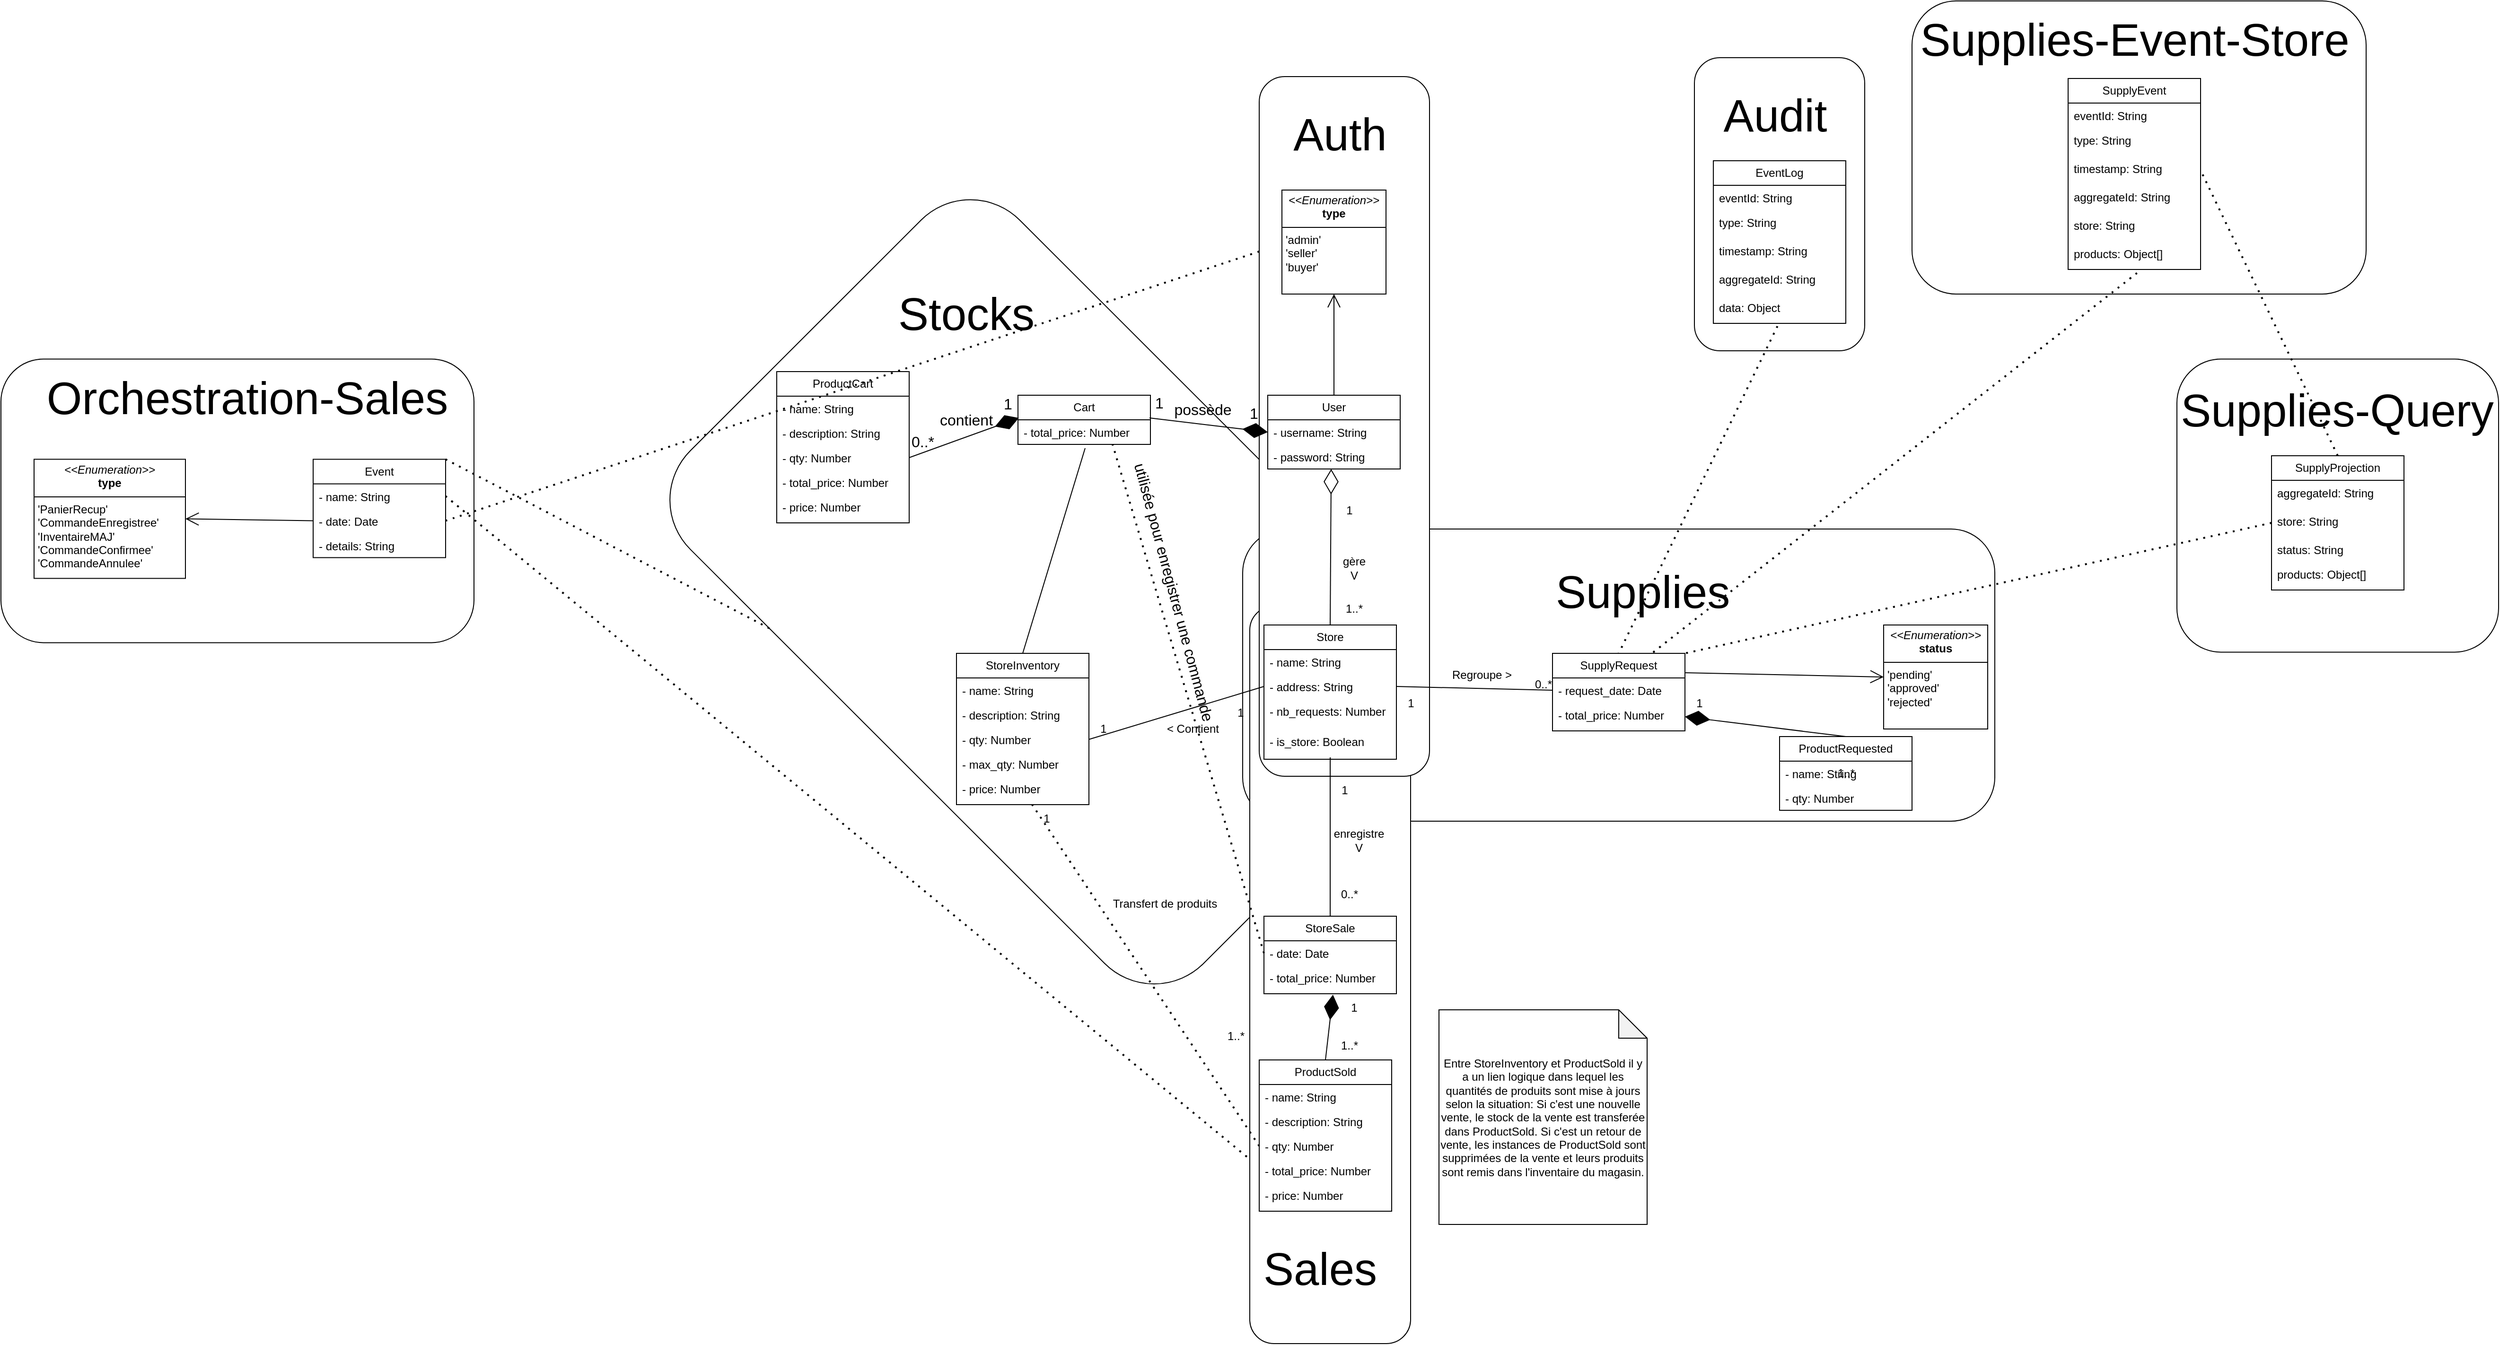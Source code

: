<mxfile version="28.0.6">
  <diagram name="Page-1" id="k3tzlB8XghA4WyJ-DVOV">
    <mxGraphModel dx="3781" dy="2046" grid="1" gridSize="10" guides="1" tooltips="1" connect="1" arrows="1" fold="1" page="1" pageScale="1" pageWidth="850" pageHeight="1100" math="0" shadow="0">
      <root>
        <mxCell id="0" />
        <mxCell id="1" parent="0" />
        <mxCell id="D5ZYjX_9P_y3UZM8KzxZ-27" value="" style="rounded=1;whiteSpace=wrap;html=1;strokeColor=light-dark(#000000,#3415FF);" vertex="1" parent="1">
          <mxGeometry x="810" y="-570" width="180" height="310" as="geometry" />
        </mxCell>
        <mxCell id="D5ZYjX_9P_y3UZM8KzxZ-28" value="" style="rounded=1;whiteSpace=wrap;html=1;strokeColor=light-dark(#000000,#3415FF);" vertex="1" parent="1">
          <mxGeometry x="1320" y="-251.27" width="340" height="310" as="geometry" />
        </mxCell>
        <mxCell id="D5ZYjX_9P_y3UZM8KzxZ-29" value="" style="rounded=1;whiteSpace=wrap;html=1;strokeColor=light-dark(#000000,#3415FF);" vertex="1" parent="1">
          <mxGeometry x="1040" y="-630" width="480" height="310" as="geometry" />
        </mxCell>
        <mxCell id="zr7w39bFrzsVomgF9hFP-11" value="" style="rounded=1;whiteSpace=wrap;html=1;strokeColor=light-dark(#000000,#7F00FF);" parent="1" vertex="1">
          <mxGeometry x="-980" y="-251.27" width="500" height="300" as="geometry" />
        </mxCell>
        <mxCell id="dIE_9AlhpWobjz6JdOX3-5" value="" style="rounded=1;whiteSpace=wrap;html=1;rotation=45;strokeColor=light-dark(#000000,#FF0000);" parent="1" vertex="1">
          <mxGeometry x="-241.72" y="-251.27" width="767.05" height="492.43" as="geometry" />
        </mxCell>
        <mxCell id="dIE_9AlhpWobjz6JdOX3-2" value="" style="rounded=1;whiteSpace=wrap;html=1;strokeColor=light-dark(#000000,#3333FF);" parent="1" vertex="1">
          <mxGeometry x="332.5" y="-71.5" width="795" height="309" as="geometry" />
        </mxCell>
        <mxCell id="dIE_9AlhpWobjz6JdOX3-4" value="" style="rounded=1;whiteSpace=wrap;html=1;strokeColor=light-dark(#000000,#CCCC00);" parent="1" vertex="1">
          <mxGeometry x="340" y="10" width="170" height="780" as="geometry" />
        </mxCell>
        <mxCell id="dIE_9AlhpWobjz6JdOX3-3" value="" style="rounded=1;whiteSpace=wrap;html=1;strokeColor=light-dark(#000000,#00FF00);" parent="1" vertex="1">
          <mxGeometry x="350" y="-550" width="180" height="740" as="geometry" />
        </mxCell>
        <mxCell id="zQhMr7AfknGwRGQQnedS-1" value="Store" style="swimlane;fontStyle=0;childLayout=stackLayout;horizontal=1;startSize=26;fillColor=none;horizontalStack=0;resizeParent=1;resizeParentMax=0;resizeLast=0;collapsible=1;marginBottom=0;whiteSpace=wrap;html=1;" parent="1" vertex="1">
          <mxGeometry x="355" y="30" width="140" height="142" as="geometry" />
        </mxCell>
        <mxCell id="zQhMr7AfknGwRGQQnedS-2" value="- name: String" style="text;strokeColor=none;fillColor=none;align=left;verticalAlign=top;spacingLeft=4;spacingRight=4;overflow=hidden;rotatable=0;points=[[0,0.5],[1,0.5]];portConstraint=eastwest;whiteSpace=wrap;html=1;" parent="zQhMr7AfknGwRGQQnedS-1" vertex="1">
          <mxGeometry y="26" width="140" height="26" as="geometry" />
        </mxCell>
        <mxCell id="zQhMr7AfknGwRGQQnedS-3" value="- address: String" style="text;strokeColor=none;fillColor=none;align=left;verticalAlign=top;spacingLeft=4;spacingRight=4;overflow=hidden;rotatable=0;points=[[0,0.5],[1,0.5]];portConstraint=eastwest;whiteSpace=wrap;html=1;" parent="zQhMr7AfknGwRGQQnedS-1" vertex="1">
          <mxGeometry y="52" width="140" height="26" as="geometry" />
        </mxCell>
        <mxCell id="zQhMr7AfknGwRGQQnedS-4" value="- nb_requests: Number" style="text;strokeColor=none;fillColor=none;align=left;verticalAlign=top;spacingLeft=4;spacingRight=4;overflow=hidden;rotatable=0;points=[[0,0.5],[1,0.5]];portConstraint=eastwest;whiteSpace=wrap;html=1;" parent="zQhMr7AfknGwRGQQnedS-1" vertex="1">
          <mxGeometry y="78" width="140" height="32" as="geometry" />
        </mxCell>
        <mxCell id="6a12NX3yjwQNqYNZVY4e-1" value="- is_store: Boolean" style="text;strokeColor=none;fillColor=none;align=left;verticalAlign=top;spacingLeft=4;spacingRight=4;overflow=hidden;rotatable=0;points=[[0,0.5],[1,0.5]];portConstraint=eastwest;whiteSpace=wrap;html=1;" parent="zQhMr7AfknGwRGQQnedS-1" vertex="1">
          <mxGeometry y="110" width="140" height="32" as="geometry" />
        </mxCell>
        <mxCell id="zQhMr7AfknGwRGQQnedS-5" value="StoreInventory" style="swimlane;fontStyle=0;childLayout=stackLayout;horizontal=1;startSize=26;fillColor=none;horizontalStack=0;resizeParent=1;resizeParentMax=0;resizeLast=0;collapsible=1;marginBottom=0;whiteSpace=wrap;html=1;" parent="1" vertex="1">
          <mxGeometry x="30" y="60" width="140" height="160" as="geometry" />
        </mxCell>
        <mxCell id="zQhMr7AfknGwRGQQnedS-6" value="- name: String" style="text;strokeColor=none;fillColor=none;align=left;verticalAlign=top;spacingLeft=4;spacingRight=4;overflow=hidden;rotatable=0;points=[[0,0.5],[1,0.5]];portConstraint=eastwest;whiteSpace=wrap;html=1;" parent="zQhMr7AfknGwRGQQnedS-5" vertex="1">
          <mxGeometry y="26" width="140" height="26" as="geometry" />
        </mxCell>
        <mxCell id="zQhMr7AfknGwRGQQnedS-7" value="- description: String" style="text;strokeColor=none;fillColor=none;align=left;verticalAlign=top;spacingLeft=4;spacingRight=4;overflow=hidden;rotatable=0;points=[[0,0.5],[1,0.5]];portConstraint=eastwest;whiteSpace=wrap;html=1;" parent="zQhMr7AfknGwRGQQnedS-5" vertex="1">
          <mxGeometry y="52" width="140" height="26" as="geometry" />
        </mxCell>
        <mxCell id="zQhMr7AfknGwRGQQnedS-9" value="- qty: Number" style="text;strokeColor=none;fillColor=none;align=left;verticalAlign=top;spacingLeft=4;spacingRight=4;overflow=hidden;rotatable=0;points=[[0,0.5],[1,0.5]];portConstraint=eastwest;whiteSpace=wrap;html=1;" parent="zQhMr7AfknGwRGQQnedS-5" vertex="1">
          <mxGeometry y="78" width="140" height="26" as="geometry" />
        </mxCell>
        <mxCell id="zQhMr7AfknGwRGQQnedS-10" value="- max_qty: Number" style="text;strokeColor=none;fillColor=none;align=left;verticalAlign=top;spacingLeft=4;spacingRight=4;overflow=hidden;rotatable=0;points=[[0,0.5],[1,0.5]];portConstraint=eastwest;whiteSpace=wrap;html=1;" parent="zQhMr7AfknGwRGQQnedS-5" vertex="1">
          <mxGeometry y="104" width="140" height="26" as="geometry" />
        </mxCell>
        <mxCell id="zQhMr7AfknGwRGQQnedS-8" value="- price: Number" style="text;strokeColor=none;fillColor=none;align=left;verticalAlign=top;spacingLeft=4;spacingRight=4;overflow=hidden;rotatable=0;points=[[0,0.5],[1,0.5]];portConstraint=eastwest;whiteSpace=wrap;html=1;" parent="zQhMr7AfknGwRGQQnedS-5" vertex="1">
          <mxGeometry y="130" width="140" height="30" as="geometry" />
        </mxCell>
        <mxCell id="zQhMr7AfknGwRGQQnedS-11" value="ProductSold" style="swimlane;fontStyle=0;childLayout=stackLayout;horizontal=1;startSize=26;fillColor=none;horizontalStack=0;resizeParent=1;resizeParentMax=0;resizeLast=0;collapsible=1;marginBottom=0;whiteSpace=wrap;html=1;" parent="1" vertex="1">
          <mxGeometry x="350" y="490" width="140" height="160" as="geometry" />
        </mxCell>
        <mxCell id="zQhMr7AfknGwRGQQnedS-12" value="- name: String" style="text;strokeColor=none;fillColor=none;align=left;verticalAlign=top;spacingLeft=4;spacingRight=4;overflow=hidden;rotatable=0;points=[[0,0.5],[1,0.5]];portConstraint=eastwest;whiteSpace=wrap;html=1;" parent="zQhMr7AfknGwRGQQnedS-11" vertex="1">
          <mxGeometry y="26" width="140" height="26" as="geometry" />
        </mxCell>
        <mxCell id="zQhMr7AfknGwRGQQnedS-13" value="- description: String" style="text;strokeColor=none;fillColor=none;align=left;verticalAlign=top;spacingLeft=4;spacingRight=4;overflow=hidden;rotatable=0;points=[[0,0.5],[1,0.5]];portConstraint=eastwest;whiteSpace=wrap;html=1;" parent="zQhMr7AfknGwRGQQnedS-11" vertex="1">
          <mxGeometry y="52" width="140" height="26" as="geometry" />
        </mxCell>
        <mxCell id="zQhMr7AfknGwRGQQnedS-14" value="- qty: Number" style="text;strokeColor=none;fillColor=none;align=left;verticalAlign=top;spacingLeft=4;spacingRight=4;overflow=hidden;rotatable=0;points=[[0,0.5],[1,0.5]];portConstraint=eastwest;whiteSpace=wrap;html=1;" parent="zQhMr7AfknGwRGQQnedS-11" vertex="1">
          <mxGeometry y="78" width="140" height="26" as="geometry" />
        </mxCell>
        <mxCell id="zQhMr7AfknGwRGQQnedS-15" value="- total_price: Number" style="text;strokeColor=none;fillColor=none;align=left;verticalAlign=top;spacingLeft=4;spacingRight=4;overflow=hidden;rotatable=0;points=[[0,0.5],[1,0.5]];portConstraint=eastwest;whiteSpace=wrap;html=1;" parent="zQhMr7AfknGwRGQQnedS-11" vertex="1">
          <mxGeometry y="104" width="140" height="26" as="geometry" />
        </mxCell>
        <mxCell id="zQhMr7AfknGwRGQQnedS-16" value="- price: Number" style="text;strokeColor=none;fillColor=none;align=left;verticalAlign=top;spacingLeft=4;spacingRight=4;overflow=hidden;rotatable=0;points=[[0,0.5],[1,0.5]];portConstraint=eastwest;whiteSpace=wrap;html=1;" parent="zQhMr7AfknGwRGQQnedS-11" vertex="1">
          <mxGeometry y="130" width="140" height="30" as="geometry" />
        </mxCell>
        <mxCell id="zQhMr7AfknGwRGQQnedS-17" value="StoreSale" style="swimlane;fontStyle=0;childLayout=stackLayout;horizontal=1;startSize=26;fillColor=none;horizontalStack=0;resizeParent=1;resizeParentMax=0;resizeLast=0;collapsible=1;marginBottom=0;whiteSpace=wrap;html=1;" parent="1" vertex="1">
          <mxGeometry x="355" y="338" width="140" height="82" as="geometry" />
        </mxCell>
        <mxCell id="zQhMr7AfknGwRGQQnedS-21" value="- date: Date" style="text;strokeColor=none;fillColor=none;align=left;verticalAlign=top;spacingLeft=4;spacingRight=4;overflow=hidden;rotatable=0;points=[[0,0.5],[1,0.5]];portConstraint=eastwest;whiteSpace=wrap;html=1;" parent="zQhMr7AfknGwRGQQnedS-17" vertex="1">
          <mxGeometry y="26" width="140" height="26" as="geometry" />
        </mxCell>
        <mxCell id="zQhMr7AfknGwRGQQnedS-22" value="- total_price: Number" style="text;strokeColor=none;fillColor=none;align=left;verticalAlign=top;spacingLeft=4;spacingRight=4;overflow=hidden;rotatable=0;points=[[0,0.5],[1,0.5]];portConstraint=eastwest;whiteSpace=wrap;html=1;" parent="zQhMr7AfknGwRGQQnedS-17" vertex="1">
          <mxGeometry y="52" width="140" height="30" as="geometry" />
        </mxCell>
        <mxCell id="zQhMr7AfknGwRGQQnedS-27" value="SupplyRequest" style="swimlane;fontStyle=0;childLayout=stackLayout;horizontal=1;startSize=26;fillColor=none;horizontalStack=0;resizeParent=1;resizeParentMax=0;resizeLast=0;collapsible=1;marginBottom=0;whiteSpace=wrap;html=1;" parent="1" vertex="1">
          <mxGeometry x="660" y="60" width="140" height="82" as="geometry" />
        </mxCell>
        <mxCell id="zQhMr7AfknGwRGQQnedS-28" value="- request_date: Date" style="text;strokeColor=none;fillColor=none;align=left;verticalAlign=top;spacingLeft=4;spacingRight=4;overflow=hidden;rotatable=0;points=[[0,0.5],[1,0.5]];portConstraint=eastwest;whiteSpace=wrap;html=1;" parent="zQhMr7AfknGwRGQQnedS-27" vertex="1">
          <mxGeometry y="26" width="140" height="26" as="geometry" />
        </mxCell>
        <mxCell id="zQhMr7AfknGwRGQQnedS-29" value="- total_price: Number" style="text;strokeColor=none;fillColor=none;align=left;verticalAlign=top;spacingLeft=4;spacingRight=4;overflow=hidden;rotatable=0;points=[[0,0.5],[1,0.5]];portConstraint=eastwest;whiteSpace=wrap;html=1;" parent="zQhMr7AfknGwRGQQnedS-27" vertex="1">
          <mxGeometry y="52" width="140" height="30" as="geometry" />
        </mxCell>
        <mxCell id="zQhMr7AfknGwRGQQnedS-30" value="&lt;p style=&quot;margin:0px;margin-top:4px;text-align:center;&quot;&gt;&lt;i&gt;&amp;lt;&amp;lt;Enumeration&amp;gt;&amp;gt;&lt;/i&gt;&lt;br&gt;&lt;b&gt;status&lt;/b&gt;&lt;/p&gt;&lt;hr size=&quot;1&quot; style=&quot;border-style:solid;&quot;&gt;&lt;p style=&quot;margin:0px;margin-left:4px;&quot;&gt;&#39;pending&#39;&lt;/p&gt;&lt;p style=&quot;margin:0px;margin-left:4px;&quot;&gt;&#39;approved&#39;&lt;/p&gt;&lt;p style=&quot;margin:0px;margin-left:4px;&quot;&gt;&#39;rejected&#39;&lt;/p&gt;" style="verticalAlign=top;align=left;overflow=fill;html=1;whiteSpace=wrap;" parent="1" vertex="1">
          <mxGeometry x="1010" y="30" width="110" height="110" as="geometry" />
        </mxCell>
        <mxCell id="zQhMr7AfknGwRGQQnedS-31" value="ProductRequested" style="swimlane;fontStyle=0;childLayout=stackLayout;horizontal=1;startSize=26;fillColor=none;horizontalStack=0;resizeParent=1;resizeParentMax=0;resizeLast=0;collapsible=1;marginBottom=0;whiteSpace=wrap;html=1;" parent="1" vertex="1">
          <mxGeometry x="900" y="148" width="140" height="78" as="geometry" />
        </mxCell>
        <mxCell id="zQhMr7AfknGwRGQQnedS-32" value="- name: String" style="text;strokeColor=none;fillColor=none;align=left;verticalAlign=top;spacingLeft=4;spacingRight=4;overflow=hidden;rotatable=0;points=[[0,0.5],[1,0.5]];portConstraint=eastwest;whiteSpace=wrap;html=1;" parent="zQhMr7AfknGwRGQQnedS-31" vertex="1">
          <mxGeometry y="26" width="140" height="26" as="geometry" />
        </mxCell>
        <mxCell id="zQhMr7AfknGwRGQQnedS-34" value="- qty: Number" style="text;strokeColor=none;fillColor=none;align=left;verticalAlign=top;spacingLeft=4;spacingRight=4;overflow=hidden;rotatable=0;points=[[0,0.5],[1,0.5]];portConstraint=eastwest;whiteSpace=wrap;html=1;" parent="zQhMr7AfknGwRGQQnedS-31" vertex="1">
          <mxGeometry y="52" width="140" height="26" as="geometry" />
        </mxCell>
        <mxCell id="zQhMr7AfknGwRGQQnedS-43" value="" style="endArrow=open;endFill=1;endSize=12;html=1;rounded=0;exitX=1;exitY=0.25;exitDx=0;exitDy=0;entryX=0;entryY=0.5;entryDx=0;entryDy=0;" parent="1" source="zQhMr7AfknGwRGQQnedS-27" target="zQhMr7AfknGwRGQQnedS-30" edge="1">
          <mxGeometry width="160" relative="1" as="geometry">
            <mxPoint x="510" y="650" as="sourcePoint" />
            <mxPoint x="780" y="380" as="targetPoint" />
          </mxGeometry>
        </mxCell>
        <mxCell id="zQhMr7AfknGwRGQQnedS-44" value="" style="endArrow=diamondThin;endFill=1;endSize=24;html=1;rounded=0;entryX=1;entryY=0.5;entryDx=0;entryDy=0;exitX=0.5;exitY=0;exitDx=0;exitDy=0;" parent="1" source="zQhMr7AfknGwRGQQnedS-31" target="zQhMr7AfknGwRGQQnedS-29" edge="1">
          <mxGeometry width="160" relative="1" as="geometry">
            <mxPoint x="570" y="590" as="sourcePoint" />
            <mxPoint x="730" y="590" as="targetPoint" />
          </mxGeometry>
        </mxCell>
        <mxCell id="zQhMr7AfknGwRGQQnedS-45" value="" style="endArrow=diamondThin;endFill=1;endSize=24;html=1;rounded=0;entryX=0.521;entryY=1.033;entryDx=0;entryDy=0;entryPerimeter=0;exitX=0.5;exitY=0;exitDx=0;exitDy=0;" parent="1" source="zQhMr7AfknGwRGQQnedS-11" target="zQhMr7AfknGwRGQQnedS-22" edge="1">
          <mxGeometry width="160" relative="1" as="geometry">
            <mxPoint x="170" y="550" as="sourcePoint" />
            <mxPoint x="330" y="550" as="targetPoint" />
          </mxGeometry>
        </mxCell>
        <mxCell id="zQhMr7AfknGwRGQQnedS-46" value="1" style="text;html=1;align=center;verticalAlign=middle;resizable=0;points=[];autosize=1;strokeColor=none;fillColor=none;" parent="1" vertex="1">
          <mxGeometry x="435" y="420" width="30" height="30" as="geometry" />
        </mxCell>
        <mxCell id="zQhMr7AfknGwRGQQnedS-47" value="1..*" style="text;html=1;align=center;verticalAlign=middle;resizable=0;points=[];autosize=1;strokeColor=none;fillColor=none;" parent="1" vertex="1">
          <mxGeometry x="425" y="460" width="40" height="30" as="geometry" />
        </mxCell>
        <mxCell id="zQhMr7AfknGwRGQQnedS-48" value="1" style="text;html=1;align=center;verticalAlign=middle;resizable=0;points=[];autosize=1;strokeColor=none;fillColor=none;" parent="1" vertex="1">
          <mxGeometry x="800" y="98" width="30" height="30" as="geometry" />
        </mxCell>
        <mxCell id="zQhMr7AfknGwRGQQnedS-49" value="1..*" style="text;html=1;align=center;verticalAlign=middle;resizable=0;points=[];autosize=1;strokeColor=none;fillColor=none;" parent="1" vertex="1">
          <mxGeometry x="950" y="172" width="40" height="30" as="geometry" />
        </mxCell>
        <mxCell id="zQhMr7AfknGwRGQQnedS-51" value="" style="endArrow=none;html=1;rounded=0;entryX=0;entryY=0.5;entryDx=0;entryDy=0;exitX=1;exitY=0.5;exitDx=0;exitDy=0;" parent="1" source="zQhMr7AfknGwRGQQnedS-9" target="zQhMr7AfknGwRGQQnedS-3" edge="1">
          <mxGeometry width="50" height="50" relative="1" as="geometry">
            <mxPoint x="150" y="270" as="sourcePoint" />
            <mxPoint x="200" y="220" as="targetPoint" />
          </mxGeometry>
        </mxCell>
        <mxCell id="zQhMr7AfknGwRGQQnedS-52" value="" style="endArrow=none;html=1;rounded=0;entryX=0.5;entryY=0.938;entryDx=0;entryDy=0;entryPerimeter=0;exitX=0.5;exitY=0;exitDx=0;exitDy=0;" parent="1" source="zQhMr7AfknGwRGQQnedS-17" target="6a12NX3yjwQNqYNZVY4e-1" edge="1">
          <mxGeometry width="50" height="50" relative="1" as="geometry">
            <mxPoint x="300" y="290" as="sourcePoint" />
            <mxPoint x="350" y="240" as="targetPoint" />
          </mxGeometry>
        </mxCell>
        <mxCell id="zQhMr7AfknGwRGQQnedS-53" value="" style="endArrow=none;html=1;rounded=0;entryX=1;entryY=0.5;entryDx=0;entryDy=0;exitX=0;exitY=0.5;exitDx=0;exitDy=0;" parent="1" source="zQhMr7AfknGwRGQQnedS-28" target="zQhMr7AfknGwRGQQnedS-3" edge="1">
          <mxGeometry width="50" height="50" relative="1" as="geometry">
            <mxPoint x="90" y="550" as="sourcePoint" />
            <mxPoint x="140" y="500" as="targetPoint" />
          </mxGeometry>
        </mxCell>
        <mxCell id="zQhMr7AfknGwRGQQnedS-54" value="1" style="text;html=1;align=center;verticalAlign=middle;resizable=0;points=[];autosize=1;strokeColor=none;fillColor=none;" parent="1" vertex="1">
          <mxGeometry x="315" y="108" width="30" height="30" as="geometry" />
        </mxCell>
        <mxCell id="zQhMr7AfknGwRGQQnedS-55" value="1" style="text;html=1;align=center;verticalAlign=middle;resizable=0;points=[];autosize=1;strokeColor=none;fillColor=none;" parent="1" vertex="1">
          <mxGeometry x="495" y="98" width="30" height="30" as="geometry" />
        </mxCell>
        <mxCell id="zQhMr7AfknGwRGQQnedS-56" value="1" style="text;html=1;align=center;verticalAlign=middle;resizable=0;points=[];autosize=1;strokeColor=none;fillColor=none;" parent="1" vertex="1">
          <mxGeometry x="425" y="190" width="30" height="30" as="geometry" />
        </mxCell>
        <mxCell id="zQhMr7AfknGwRGQQnedS-57" value="1" style="text;html=1;align=center;verticalAlign=middle;resizable=0;points=[];autosize=1;strokeColor=none;fillColor=none;" parent="1" vertex="1">
          <mxGeometry x="170" y="125" width="30" height="30" as="geometry" />
        </mxCell>
        <mxCell id="zQhMr7AfknGwRGQQnedS-58" value="0..*" style="text;html=1;align=center;verticalAlign=middle;resizable=0;points=[];autosize=1;strokeColor=none;fillColor=none;" parent="1" vertex="1">
          <mxGeometry x="425" y="300" width="40" height="30" as="geometry" />
        </mxCell>
        <mxCell id="zQhMr7AfknGwRGQQnedS-59" value="0..*" style="text;html=1;align=center;verticalAlign=middle;resizable=0;points=[];autosize=1;strokeColor=none;fillColor=none;" parent="1" vertex="1">
          <mxGeometry x="630" y="78" width="40" height="30" as="geometry" />
        </mxCell>
        <mxCell id="zQhMr7AfknGwRGQQnedS-60" value="&amp;lt; Contient" style="text;html=1;align=center;verticalAlign=middle;whiteSpace=wrap;rounded=0;" parent="1" vertex="1">
          <mxGeometry x="250" y="125" width="60" height="30" as="geometry" />
        </mxCell>
        <mxCell id="zQhMr7AfknGwRGQQnedS-62" value="Regroupe &amp;gt;" style="text;html=1;align=center;verticalAlign=middle;resizable=0;points=[];autosize=1;strokeColor=none;fillColor=none;" parent="1" vertex="1">
          <mxGeometry x="540" y="68" width="90" height="30" as="geometry" />
        </mxCell>
        <mxCell id="6a12NX3yjwQNqYNZVY4e-3" value="1" style="text;html=1;align=center;verticalAlign=middle;resizable=0;points=[];autosize=1;strokeColor=none;fillColor=none;" parent="1" vertex="1">
          <mxGeometry x="110" y="220" width="30" height="30" as="geometry" />
        </mxCell>
        <mxCell id="6a12NX3yjwQNqYNZVY4e-4" value="1..*" style="text;html=1;align=center;verticalAlign=middle;resizable=0;points=[];autosize=1;strokeColor=none;fillColor=none;" parent="1" vertex="1">
          <mxGeometry x="305" y="450" width="40" height="30" as="geometry" />
        </mxCell>
        <mxCell id="6a12NX3yjwQNqYNZVY4e-5" value="Transfert de produits" style="text;html=1;align=center;verticalAlign=middle;resizable=0;points=[];autosize=1;strokeColor=none;fillColor=none;" parent="1" vertex="1">
          <mxGeometry x="185" y="310" width="130" height="30" as="geometry" />
        </mxCell>
        <mxCell id="6a12NX3yjwQNqYNZVY4e-6" value="Entre StoreInventory et ProductSold il y a un lien logique dans lequel les quantités de produits sont mise à jours selon la situation: Si c&#39;est une nouvelle vente, le stock de la vente est transferée dans ProductSold. Si c&#39;est un retour de vente, les instances de ProductSold sont supprimées de la vente et leurs produits sont remis dans l&#39;inventaire du magasin." style="shape=note;whiteSpace=wrap;html=1;backgroundOutline=1;darkOpacity=0.05;" parent="1" vertex="1">
          <mxGeometry x="540" y="437" width="220" height="227" as="geometry" />
        </mxCell>
        <mxCell id="g2D_Cmm5QyLG8SQXhBRO-1" value="User" style="swimlane;fontStyle=0;childLayout=stackLayout;horizontal=1;startSize=26;fillColor=none;horizontalStack=0;resizeParent=1;resizeParentMax=0;resizeLast=0;collapsible=1;marginBottom=0;whiteSpace=wrap;html=1;" parent="1" vertex="1">
          <mxGeometry x="359" y="-213" width="140" height="78" as="geometry" />
        </mxCell>
        <mxCell id="g2D_Cmm5QyLG8SQXhBRO-2" value="- username: String" style="text;strokeColor=none;fillColor=none;align=left;verticalAlign=top;spacingLeft=4;spacingRight=4;overflow=hidden;rotatable=0;points=[[0,0.5],[1,0.5]];portConstraint=eastwest;whiteSpace=wrap;html=1;" parent="g2D_Cmm5QyLG8SQXhBRO-1" vertex="1">
          <mxGeometry y="26" width="140" height="26" as="geometry" />
        </mxCell>
        <mxCell id="g2D_Cmm5QyLG8SQXhBRO-3" value="- password: String" style="text;strokeColor=none;fillColor=none;align=left;verticalAlign=top;spacingLeft=4;spacingRight=4;overflow=hidden;rotatable=0;points=[[0,0.5],[1,0.5]];portConstraint=eastwest;whiteSpace=wrap;html=1;" parent="g2D_Cmm5QyLG8SQXhBRO-1" vertex="1">
          <mxGeometry y="52" width="140" height="26" as="geometry" />
        </mxCell>
        <mxCell id="g2D_Cmm5QyLG8SQXhBRO-7" value="" style="endArrow=diamondThin;endFill=0;endSize=24;html=1;rounded=0;entryX=0.479;entryY=1;entryDx=0;entryDy=0;entryPerimeter=0;exitX=0.5;exitY=0;exitDx=0;exitDy=0;" parent="1" source="zQhMr7AfknGwRGQQnedS-1" target="g2D_Cmm5QyLG8SQXhBRO-3" edge="1">
          <mxGeometry width="160" relative="1" as="geometry">
            <mxPoint x="270" y="-70" as="sourcePoint" />
            <mxPoint x="423.04" y="-103.01" as="targetPoint" />
          </mxGeometry>
        </mxCell>
        <mxCell id="g2D_Cmm5QyLG8SQXhBRO-8" value="1" style="text;html=1;align=center;verticalAlign=middle;resizable=0;points=[];autosize=1;strokeColor=none;fillColor=none;" parent="1" vertex="1">
          <mxGeometry x="430" y="-106" width="30" height="30" as="geometry" />
        </mxCell>
        <mxCell id="g2D_Cmm5QyLG8SQXhBRO-9" value="1..*" style="text;html=1;align=center;verticalAlign=middle;resizable=0;points=[];autosize=1;strokeColor=none;fillColor=none;" parent="1" vertex="1">
          <mxGeometry x="430" y="-2" width="40" height="30" as="geometry" />
        </mxCell>
        <mxCell id="g2D_Cmm5QyLG8SQXhBRO-10" value="gère&lt;div&gt;V&lt;/div&gt;" style="text;html=1;align=center;verticalAlign=middle;resizable=0;points=[];autosize=1;strokeColor=none;fillColor=none;" parent="1" vertex="1">
          <mxGeometry x="425" y="-50" width="50" height="40" as="geometry" />
        </mxCell>
        <mxCell id="70goZkKCn1Ls-VjYRvwM-1" value="&lt;p style=&quot;margin:0px;margin-top:4px;text-align:center;&quot;&gt;&lt;i&gt;&amp;lt;&amp;lt;Enumeration&amp;gt;&amp;gt;&lt;/i&gt;&lt;br&gt;&lt;b&gt;type&lt;/b&gt;&lt;/p&gt;&lt;hr size=&quot;1&quot; style=&quot;border-style:solid;&quot;&gt;&lt;p style=&quot;margin:0px;margin-left:4px;&quot;&gt;&#39;admin&#39;&lt;/p&gt;&lt;p style=&quot;margin:0px;margin-left:4px;&quot;&gt;&#39;seller&#39;&lt;/p&gt;&lt;p style=&quot;margin:0px;margin-left:4px;&quot;&gt;&#39;buyer&#39;&lt;/p&gt;" style="verticalAlign=top;align=left;overflow=fill;html=1;whiteSpace=wrap;" parent="1" vertex="1">
          <mxGeometry x="374" y="-430" width="110" height="110" as="geometry" />
        </mxCell>
        <mxCell id="70goZkKCn1Ls-VjYRvwM-2" value="" style="endArrow=open;endFill=1;endSize=12;html=1;rounded=0;exitX=0.5;exitY=0;exitDx=0;exitDy=0;entryX=0.5;entryY=1;entryDx=0;entryDy=0;" parent="1" source="g2D_Cmm5QyLG8SQXhBRO-1" target="70goZkKCn1Ls-VjYRvwM-1" edge="1">
          <mxGeometry width="160" relative="1" as="geometry">
            <mxPoint x="541" y="-190" as="sourcePoint" />
            <mxPoint x="540" y="-64" as="targetPoint" />
          </mxGeometry>
        </mxCell>
        <mxCell id="70goZkKCn1Ls-VjYRvwM-3" value="Cart" style="swimlane;fontStyle=0;childLayout=stackLayout;horizontal=1;startSize=26;fillColor=none;horizontalStack=0;resizeParent=1;resizeParentMax=0;resizeLast=0;collapsible=1;marginBottom=0;whiteSpace=wrap;html=1;" parent="1" vertex="1">
          <mxGeometry x="95" y="-213" width="140" height="52" as="geometry" />
        </mxCell>
        <mxCell id="70goZkKCn1Ls-VjYRvwM-4" value="- total_price: Number" style="text;strokeColor=none;fillColor=none;align=left;verticalAlign=top;spacingLeft=4;spacingRight=4;overflow=hidden;rotatable=0;points=[[0,0.5],[1,0.5]];portConstraint=eastwest;whiteSpace=wrap;html=1;" parent="70goZkKCn1Ls-VjYRvwM-3" vertex="1">
          <mxGeometry y="26" width="140" height="26" as="geometry" />
        </mxCell>
        <mxCell id="70goZkKCn1Ls-VjYRvwM-6" value="ProductCart" style="swimlane;fontStyle=0;childLayout=stackLayout;horizontal=1;startSize=26;fillColor=none;horizontalStack=0;resizeParent=1;resizeParentMax=0;resizeLast=0;collapsible=1;marginBottom=0;whiteSpace=wrap;html=1;" parent="1" vertex="1">
          <mxGeometry x="-160" y="-238" width="140" height="160" as="geometry" />
        </mxCell>
        <mxCell id="70goZkKCn1Ls-VjYRvwM-7" value="- name: String" style="text;strokeColor=none;fillColor=none;align=left;verticalAlign=top;spacingLeft=4;spacingRight=4;overflow=hidden;rotatable=0;points=[[0,0.5],[1,0.5]];portConstraint=eastwest;whiteSpace=wrap;html=1;" parent="70goZkKCn1Ls-VjYRvwM-6" vertex="1">
          <mxGeometry y="26" width="140" height="26" as="geometry" />
        </mxCell>
        <mxCell id="70goZkKCn1Ls-VjYRvwM-8" value="- description: String" style="text;strokeColor=none;fillColor=none;align=left;verticalAlign=top;spacingLeft=4;spacingRight=4;overflow=hidden;rotatable=0;points=[[0,0.5],[1,0.5]];portConstraint=eastwest;whiteSpace=wrap;html=1;" parent="70goZkKCn1Ls-VjYRvwM-6" vertex="1">
          <mxGeometry y="52" width="140" height="26" as="geometry" />
        </mxCell>
        <mxCell id="70goZkKCn1Ls-VjYRvwM-9" value="- qty: Number" style="text;strokeColor=none;fillColor=none;align=left;verticalAlign=top;spacingLeft=4;spacingRight=4;overflow=hidden;rotatable=0;points=[[0,0.5],[1,0.5]];portConstraint=eastwest;whiteSpace=wrap;html=1;" parent="70goZkKCn1Ls-VjYRvwM-6" vertex="1">
          <mxGeometry y="78" width="140" height="26" as="geometry" />
        </mxCell>
        <mxCell id="70goZkKCn1Ls-VjYRvwM-10" value="- total_price: Number" style="text;strokeColor=none;fillColor=none;align=left;verticalAlign=top;spacingLeft=4;spacingRight=4;overflow=hidden;rotatable=0;points=[[0,0.5],[1,0.5]];portConstraint=eastwest;whiteSpace=wrap;html=1;" parent="70goZkKCn1Ls-VjYRvwM-6" vertex="1">
          <mxGeometry y="104" width="140" height="26" as="geometry" />
        </mxCell>
        <mxCell id="70goZkKCn1Ls-VjYRvwM-11" value="- price: Number" style="text;strokeColor=none;fillColor=none;align=left;verticalAlign=top;spacingLeft=4;spacingRight=4;overflow=hidden;rotatable=0;points=[[0,0.5],[1,0.5]];portConstraint=eastwest;whiteSpace=wrap;html=1;" parent="70goZkKCn1Ls-VjYRvwM-6" vertex="1">
          <mxGeometry y="130" width="140" height="30" as="geometry" />
        </mxCell>
        <mxCell id="70goZkKCn1Ls-VjYRvwM-12" value="" style="endArrow=none;html=1;rounded=0;entryX=0.507;entryY=1.154;entryDx=0;entryDy=0;entryPerimeter=0;exitX=0.5;exitY=0;exitDx=0;exitDy=0;" parent="1" source="zQhMr7AfknGwRGQQnedS-5" target="70goZkKCn1Ls-VjYRvwM-4" edge="1">
          <mxGeometry width="50" height="50" relative="1" as="geometry">
            <mxPoint x="305" y="122" as="sourcePoint" />
            <mxPoint x="45" y="-182" as="targetPoint" />
          </mxGeometry>
        </mxCell>
        <mxCell id="70goZkKCn1Ls-VjYRvwM-14" value="" style="endArrow=diamondThin;endFill=1;endSize=24;html=1;rounded=0;entryX=0;entryY=0.5;entryDx=0;entryDy=0;exitX=0.993;exitY=-0.077;exitDx=0;exitDy=0;exitPerimeter=0;" parent="1" source="70goZkKCn1Ls-VjYRvwM-4" target="g2D_Cmm5QyLG8SQXhBRO-2" edge="1">
          <mxGeometry width="160" relative="1" as="geometry">
            <mxPoint x="248.5" y="-58" as="sourcePoint" />
            <mxPoint x="251.5" y="-135" as="targetPoint" />
          </mxGeometry>
        </mxCell>
        <mxCell id="70goZkKCn1Ls-VjYRvwM-15" value="1" style="text;html=1;align=center;verticalAlign=middle;resizable=0;points=[];autosize=1;strokeColor=none;fillColor=none;fontSize=16;" parent="1" vertex="1">
          <mxGeometry x="229" y="-220" width="30" height="30" as="geometry" />
        </mxCell>
        <mxCell id="70goZkKCn1Ls-VjYRvwM-16" value="1" style="text;html=1;align=center;verticalAlign=middle;resizable=0;points=[];autosize=1;strokeColor=none;fillColor=none;fontSize=16;" parent="1" vertex="1">
          <mxGeometry x="329" y="-209" width="30" height="30" as="geometry" />
        </mxCell>
        <mxCell id="70goZkKCn1Ls-VjYRvwM-17" value="possède" style="text;html=1;align=center;verticalAlign=middle;resizable=0;points=[];autosize=1;strokeColor=none;fillColor=none;fontSize=16;" parent="1" vertex="1">
          <mxGeometry x="250" y="-213" width="80" height="30" as="geometry" />
        </mxCell>
        <mxCell id="70goZkKCn1Ls-VjYRvwM-18" value="" style="endArrow=diamondThin;endFill=1;endSize=24;html=1;rounded=0;entryX=0.007;entryY=-0.077;entryDx=0;entryDy=0;exitX=1;exitY=0.5;exitDx=0;exitDy=0;entryPerimeter=0;" parent="1" source="70goZkKCn1Ls-VjYRvwM-9" target="70goZkKCn1Ls-VjYRvwM-4" edge="1">
          <mxGeometry width="160" relative="1" as="geometry">
            <mxPoint x="-30" y="-161" as="sourcePoint" />
            <mxPoint x="95" y="-146" as="targetPoint" />
          </mxGeometry>
        </mxCell>
        <mxCell id="70goZkKCn1Ls-VjYRvwM-19" value="1" style="text;html=1;align=center;verticalAlign=middle;resizable=0;points=[];autosize=1;strokeColor=none;fillColor=none;fontSize=16;" parent="1" vertex="1">
          <mxGeometry x="69" y="-219" width="30" height="30" as="geometry" />
        </mxCell>
        <mxCell id="70goZkKCn1Ls-VjYRvwM-20" value="0..*" style="text;html=1;align=center;verticalAlign=middle;resizable=0;points=[];autosize=1;strokeColor=none;fillColor=none;fontSize=16;" parent="1" vertex="1">
          <mxGeometry x="-31" y="-179" width="50" height="30" as="geometry" />
        </mxCell>
        <mxCell id="70goZkKCn1Ls-VjYRvwM-21" value="contient" style="text;html=1;align=center;verticalAlign=middle;resizable=0;points=[];autosize=1;strokeColor=none;fillColor=none;fontSize=16;" parent="1" vertex="1">
          <mxGeometry y="-202" width="80" height="30" as="geometry" />
        </mxCell>
        <mxCell id="70goZkKCn1Ls-VjYRvwM-23" value="utilisée pour enregistrer une commande" style="text;html=1;align=center;verticalAlign=middle;resizable=0;points=[];autosize=1;strokeColor=none;fillColor=none;fontSize=16;rotation=75;" parent="1" vertex="1">
          <mxGeometry x="105" y="-20.06" width="310" height="30" as="geometry" />
        </mxCell>
        <mxCell id="zQhMr7AfknGwRGQQnedS-61" value="enregistre&lt;br&gt;V" style="text;html=1;align=center;verticalAlign=middle;resizable=0;points=[];autosize=1;strokeColor=none;fillColor=none;" parent="1" vertex="1">
          <mxGeometry x="415" y="237.5" width="80" height="40" as="geometry" />
        </mxCell>
        <mxCell id="dIE_9AlhpWobjz6JdOX3-7" value="&lt;font style=&quot;font-size: 48px;&quot;&gt;Stocks&lt;/font&gt;" style="text;html=1;align=center;verticalAlign=middle;resizable=1;points=[];autosize=0;strokeColor=none;fillColor=none;" parent="1" vertex="1">
          <mxGeometry x="-45" y="-340" width="170" height="82" as="geometry" />
        </mxCell>
        <mxCell id="dIE_9AlhpWobjz6JdOX3-8" value="&lt;font style=&quot;font-size: 48px;&quot;&gt;Auth&lt;/font&gt;" style="text;html=1;align=center;verticalAlign=middle;resizable=1;points=[];autosize=0;strokeColor=none;fillColor=none;" parent="1" vertex="1">
          <mxGeometry x="350" y="-530" width="170" height="82" as="geometry" />
        </mxCell>
        <mxCell id="dIE_9AlhpWobjz6JdOX3-9" value="&lt;font style=&quot;font-size: 48px;&quot;&gt;Supplies&lt;/font&gt;" style="text;html=1;align=center;verticalAlign=middle;resizable=1;points=[];autosize=0;strokeColor=none;fillColor=none;" parent="1" vertex="1">
          <mxGeometry x="670" y="-46.06" width="170" height="82" as="geometry" />
        </mxCell>
        <mxCell id="dIE_9AlhpWobjz6JdOX3-10" value="&lt;font style=&quot;font-size: 48px;&quot;&gt;Sales&lt;/font&gt;" style="text;html=1;align=center;verticalAlign=middle;resizable=1;points=[];autosize=0;strokeColor=none;fillColor=none;" parent="1" vertex="1">
          <mxGeometry x="329" y="670" width="170" height="82" as="geometry" />
        </mxCell>
        <mxCell id="zr7w39bFrzsVomgF9hFP-1" value="" style="endArrow=none;dashed=1;html=1;dashPattern=1 3;strokeWidth=2;rounded=0;strokeColor=default;align=center;verticalAlign=middle;fontFamily=Helvetica;fontSize=12;fontColor=default;labelBackgroundColor=default;startSize=8;endSize=8;curved=1;exitX=0;exitY=0.5;exitDx=0;exitDy=0;" parent="1" source="zQhMr7AfknGwRGQQnedS-14" target="zQhMr7AfknGwRGQQnedS-8" edge="1">
          <mxGeometry width="50" height="50" relative="1" as="geometry">
            <mxPoint x="-160" y="360" as="sourcePoint" />
            <mxPoint x="-110" y="310" as="targetPoint" />
          </mxGeometry>
        </mxCell>
        <mxCell id="zr7w39bFrzsVomgF9hFP-2" value="" style="endArrow=none;dashed=1;html=1;dashPattern=1 3;strokeWidth=2;rounded=0;strokeColor=default;align=center;verticalAlign=middle;fontFamily=Helvetica;fontSize=12;fontColor=default;labelBackgroundColor=default;startSize=8;endSize=8;curved=1;entryX=0.714;entryY=1;entryDx=0;entryDy=0;entryPerimeter=0;exitX=0;exitY=0.5;exitDx=0;exitDy=0;" parent="1" source="zQhMr7AfknGwRGQQnedS-21" target="70goZkKCn1Ls-VjYRvwM-4" edge="1">
          <mxGeometry width="50" height="50" relative="1" as="geometry">
            <mxPoint x="-380" y="170" as="sourcePoint" />
            <mxPoint x="-330" y="120" as="targetPoint" />
          </mxGeometry>
        </mxCell>
        <mxCell id="zr7w39bFrzsVomgF9hFP-3" value="Event" style="swimlane;fontStyle=0;childLayout=stackLayout;horizontal=1;startSize=26;fillColor=none;horizontalStack=0;resizeParent=1;resizeParentMax=0;resizeLast=0;collapsible=1;marginBottom=0;whiteSpace=wrap;html=1;" parent="1" vertex="1">
          <mxGeometry x="-650" y="-145.27" width="140" height="104" as="geometry" />
        </mxCell>
        <mxCell id="zr7w39bFrzsVomgF9hFP-4" value="- name: String" style="text;strokeColor=none;fillColor=none;align=left;verticalAlign=top;spacingLeft=4;spacingRight=4;overflow=hidden;rotatable=0;points=[[0,0.5],[1,0.5]];portConstraint=eastwest;whiteSpace=wrap;html=1;" parent="zr7w39bFrzsVomgF9hFP-3" vertex="1">
          <mxGeometry y="26" width="140" height="26" as="geometry" />
        </mxCell>
        <mxCell id="zr7w39bFrzsVomgF9hFP-5" value="- date: Date" style="text;strokeColor=none;fillColor=none;align=left;verticalAlign=top;spacingLeft=4;spacingRight=4;overflow=hidden;rotatable=0;points=[[0,0.5],[1,0.5]];portConstraint=eastwest;whiteSpace=wrap;html=1;" parent="zr7w39bFrzsVomgF9hFP-3" vertex="1">
          <mxGeometry y="52" width="140" height="26" as="geometry" />
        </mxCell>
        <mxCell id="zr7w39bFrzsVomgF9hFP-6" value="- details: String" style="text;strokeColor=none;fillColor=none;align=left;verticalAlign=top;spacingLeft=4;spacingRight=4;overflow=hidden;rotatable=0;points=[[0,0.5],[1,0.5]];portConstraint=eastwest;whiteSpace=wrap;html=1;" parent="zr7w39bFrzsVomgF9hFP-3" vertex="1">
          <mxGeometry y="78" width="140" height="26" as="geometry" />
        </mxCell>
        <mxCell id="zr7w39bFrzsVomgF9hFP-9" value="&lt;p style=&quot;margin:0px;margin-top:4px;text-align:center;&quot;&gt;&lt;i&gt;&amp;lt;&amp;lt;Enumeration&amp;gt;&amp;gt;&lt;/i&gt;&lt;br&gt;&lt;b&gt;type&lt;/b&gt;&lt;/p&gt;&lt;hr size=&quot;1&quot; style=&quot;border-style:solid;&quot;&gt;&lt;p style=&quot;margin:0px;margin-left:4px;&quot;&gt;&#39;PanierRecup&#39;&lt;/p&gt;&lt;p style=&quot;margin:0px;margin-left:4px;&quot;&gt;&#39;CommandeEnregistree&#39;&lt;/p&gt;&lt;p style=&quot;margin:0px;margin-left:4px;&quot;&gt;&#39;InventaireMAJ&#39;&lt;/p&gt;&lt;p style=&quot;margin:0px;margin-left:4px;&quot;&gt;&#39;CommandeConfirmee&#39;&lt;/p&gt;&lt;p style=&quot;margin:0px;margin-left:4px;&quot;&gt;&#39;CommandeAnnulee&#39;&lt;/p&gt;" style="verticalAlign=top;align=left;overflow=fill;html=1;whiteSpace=wrap;" parent="1" vertex="1">
          <mxGeometry x="-945" y="-145.27" width="160" height="126" as="geometry" />
        </mxCell>
        <mxCell id="zr7w39bFrzsVomgF9hFP-10" value="" style="endArrow=open;endFill=1;endSize=12;html=1;rounded=0;exitX=0;exitY=0.5;exitDx=0;exitDy=0;entryX=1;entryY=0.5;entryDx=0;entryDy=0;" parent="1" source="zr7w39bFrzsVomgF9hFP-5" target="zr7w39bFrzsVomgF9hFP-9" edge="1">
          <mxGeometry width="160" relative="1" as="geometry">
            <mxPoint x="-510" y="-320.27" as="sourcePoint" />
            <mxPoint x="-400" y="-366.27" as="targetPoint" />
          </mxGeometry>
        </mxCell>
        <mxCell id="zr7w39bFrzsVomgF9hFP-12" value="&lt;font style=&quot;font-size: 48px;&quot;&gt;Orchestration-Sales&lt;/font&gt;" style="text;html=1;align=center;verticalAlign=middle;resizable=1;points=[];autosize=0;strokeColor=none;fillColor=none;" parent="1" vertex="1">
          <mxGeometry x="-805" y="-251.27" width="170" height="82" as="geometry" />
        </mxCell>
        <mxCell id="zr7w39bFrzsVomgF9hFP-13" value="" style="endArrow=none;dashed=1;html=1;dashPattern=1 3;strokeWidth=2;rounded=0;strokeColor=default;align=center;verticalAlign=middle;fontFamily=Helvetica;fontSize=12;fontColor=default;labelBackgroundColor=default;startSize=8;endSize=8;curved=1;entryX=0.25;entryY=1;entryDx=0;entryDy=0;exitX=1;exitY=0;exitDx=0;exitDy=0;" parent="1" source="zr7w39bFrzsVomgF9hFP-3" target="dIE_9AlhpWobjz6JdOX3-5" edge="1">
          <mxGeometry width="50" height="50" relative="1" as="geometry">
            <mxPoint x="-270" y="380" as="sourcePoint" />
            <mxPoint x="-220" y="330" as="targetPoint" />
          </mxGeometry>
        </mxCell>
        <mxCell id="zr7w39bFrzsVomgF9hFP-14" value="" style="endArrow=none;dashed=1;html=1;dashPattern=1 3;strokeWidth=2;rounded=0;strokeColor=default;align=center;verticalAlign=middle;fontFamily=Helvetica;fontSize=12;fontColor=default;labelBackgroundColor=default;startSize=8;endSize=8;curved=1;entryX=0;entryY=0.75;entryDx=0;entryDy=0;exitX=1;exitY=0.5;exitDx=0;exitDy=0;" parent="1" source="zr7w39bFrzsVomgF9hFP-4" target="dIE_9AlhpWobjz6JdOX3-4" edge="1">
          <mxGeometry width="50" height="50" relative="1" as="geometry">
            <mxPoint x="-390" y="370" as="sourcePoint" />
            <mxPoint x="-340" y="320" as="targetPoint" />
          </mxGeometry>
        </mxCell>
        <mxCell id="zr7w39bFrzsVomgF9hFP-15" value="" style="endArrow=none;dashed=1;html=1;dashPattern=1 3;strokeWidth=2;rounded=0;strokeColor=default;align=center;verticalAlign=middle;fontFamily=Helvetica;fontSize=12;fontColor=default;labelBackgroundColor=default;startSize=8;endSize=8;curved=1;entryX=0;entryY=0.25;entryDx=0;entryDy=0;exitX=1;exitY=0.5;exitDx=0;exitDy=0;" parent="1" source="zr7w39bFrzsVomgF9hFP-5" target="dIE_9AlhpWobjz6JdOX3-3" edge="1">
          <mxGeometry width="50" height="50" relative="1" as="geometry">
            <mxPoint x="-370" y="-350" as="sourcePoint" />
            <mxPoint x="-320" y="-400" as="targetPoint" />
          </mxGeometry>
        </mxCell>
        <mxCell id="D5ZYjX_9P_y3UZM8KzxZ-1" value="EventLog" style="swimlane;fontStyle=0;childLayout=stackLayout;horizontal=1;startSize=26;fillColor=none;horizontalStack=0;resizeParent=1;resizeParentMax=0;resizeLast=0;collapsible=1;marginBottom=0;whiteSpace=wrap;html=1;" vertex="1" parent="1">
          <mxGeometry x="830" y="-461" width="140" height="172" as="geometry" />
        </mxCell>
        <mxCell id="D5ZYjX_9P_y3UZM8KzxZ-2" value="eventId: String&lt;div&gt;&lt;br&gt;&lt;/div&gt;" style="text;strokeColor=none;fillColor=none;align=left;verticalAlign=top;spacingLeft=4;spacingRight=4;overflow=hidden;rotatable=0;points=[[0,0.5],[1,0.5]];portConstraint=eastwest;whiteSpace=wrap;html=1;" vertex="1" parent="D5ZYjX_9P_y3UZM8KzxZ-1">
          <mxGeometry y="26" width="140" height="26" as="geometry" />
        </mxCell>
        <mxCell id="D5ZYjX_9P_y3UZM8KzxZ-3" value="type: String" style="text;strokeColor=none;fillColor=none;align=left;verticalAlign=top;spacingLeft=4;spacingRight=4;overflow=hidden;rotatable=0;points=[[0,0.5],[1,0.5]];portConstraint=eastwest;whiteSpace=wrap;html=1;" vertex="1" parent="D5ZYjX_9P_y3UZM8KzxZ-1">
          <mxGeometry y="52" width="140" height="30" as="geometry" />
        </mxCell>
        <mxCell id="D5ZYjX_9P_y3UZM8KzxZ-4" value="timestamp: String" style="text;strokeColor=none;fillColor=none;align=left;verticalAlign=top;spacingLeft=4;spacingRight=4;overflow=hidden;rotatable=0;points=[[0,0.5],[1,0.5]];portConstraint=eastwest;whiteSpace=wrap;html=1;" vertex="1" parent="D5ZYjX_9P_y3UZM8KzxZ-1">
          <mxGeometry y="82" width="140" height="30" as="geometry" />
        </mxCell>
        <mxCell id="D5ZYjX_9P_y3UZM8KzxZ-5" value="aggregateId: String" style="text;strokeColor=none;fillColor=none;align=left;verticalAlign=top;spacingLeft=4;spacingRight=4;overflow=hidden;rotatable=0;points=[[0,0.5],[1,0.5]];portConstraint=eastwest;whiteSpace=wrap;html=1;" vertex="1" parent="D5ZYjX_9P_y3UZM8KzxZ-1">
          <mxGeometry y="112" width="140" height="30" as="geometry" />
        </mxCell>
        <mxCell id="D5ZYjX_9P_y3UZM8KzxZ-6" value="data: Object" style="text;strokeColor=none;fillColor=none;align=left;verticalAlign=top;spacingLeft=4;spacingRight=4;overflow=hidden;rotatable=0;points=[[0,0.5],[1,0.5]];portConstraint=eastwest;whiteSpace=wrap;html=1;" vertex="1" parent="D5ZYjX_9P_y3UZM8KzxZ-1">
          <mxGeometry y="142" width="140" height="30" as="geometry" />
        </mxCell>
        <mxCell id="D5ZYjX_9P_y3UZM8KzxZ-7" value="SupplyEvent" style="swimlane;fontStyle=0;childLayout=stackLayout;horizontal=1;startSize=26;fillColor=none;horizontalStack=0;resizeParent=1;resizeParentMax=0;resizeLast=0;collapsible=1;marginBottom=0;whiteSpace=wrap;html=1;" vertex="1" parent="1">
          <mxGeometry x="1205" y="-548" width="140" height="202" as="geometry" />
        </mxCell>
        <mxCell id="D5ZYjX_9P_y3UZM8KzxZ-8" value="eventId: String&lt;div&gt;&lt;br&gt;&lt;/div&gt;" style="text;strokeColor=none;fillColor=none;align=left;verticalAlign=top;spacingLeft=4;spacingRight=4;overflow=hidden;rotatable=0;points=[[0,0.5],[1,0.5]];portConstraint=eastwest;whiteSpace=wrap;html=1;" vertex="1" parent="D5ZYjX_9P_y3UZM8KzxZ-7">
          <mxGeometry y="26" width="140" height="26" as="geometry" />
        </mxCell>
        <mxCell id="D5ZYjX_9P_y3UZM8KzxZ-9" value="type: String" style="text;strokeColor=none;fillColor=none;align=left;verticalAlign=top;spacingLeft=4;spacingRight=4;overflow=hidden;rotatable=0;points=[[0,0.5],[1,0.5]];portConstraint=eastwest;whiteSpace=wrap;html=1;" vertex="1" parent="D5ZYjX_9P_y3UZM8KzxZ-7">
          <mxGeometry y="52" width="140" height="30" as="geometry" />
        </mxCell>
        <mxCell id="D5ZYjX_9P_y3UZM8KzxZ-10" value="timestamp: String" style="text;strokeColor=none;fillColor=none;align=left;verticalAlign=top;spacingLeft=4;spacingRight=4;overflow=hidden;rotatable=0;points=[[0,0.5],[1,0.5]];portConstraint=eastwest;whiteSpace=wrap;html=1;" vertex="1" parent="D5ZYjX_9P_y3UZM8KzxZ-7">
          <mxGeometry y="82" width="140" height="30" as="geometry" />
        </mxCell>
        <mxCell id="D5ZYjX_9P_y3UZM8KzxZ-11" value="aggregateId: String" style="text;strokeColor=none;fillColor=none;align=left;verticalAlign=top;spacingLeft=4;spacingRight=4;overflow=hidden;rotatable=0;points=[[0,0.5],[1,0.5]];portConstraint=eastwest;whiteSpace=wrap;html=1;" vertex="1" parent="D5ZYjX_9P_y3UZM8KzxZ-7">
          <mxGeometry y="112" width="140" height="30" as="geometry" />
        </mxCell>
        <mxCell id="D5ZYjX_9P_y3UZM8KzxZ-19" value="store: String" style="text;strokeColor=none;fillColor=none;align=left;verticalAlign=top;spacingLeft=4;spacingRight=4;overflow=hidden;rotatable=0;points=[[0,0.5],[1,0.5]];portConstraint=eastwest;whiteSpace=wrap;html=1;" vertex="1" parent="D5ZYjX_9P_y3UZM8KzxZ-7">
          <mxGeometry y="142" width="140" height="30" as="geometry" />
        </mxCell>
        <mxCell id="D5ZYjX_9P_y3UZM8KzxZ-12" value="products: Object[]" style="text;strokeColor=none;fillColor=none;align=left;verticalAlign=top;spacingLeft=4;spacingRight=4;overflow=hidden;rotatable=0;points=[[0,0.5],[1,0.5]];portConstraint=eastwest;whiteSpace=wrap;html=1;" vertex="1" parent="D5ZYjX_9P_y3UZM8KzxZ-7">
          <mxGeometry y="172" width="140" height="30" as="geometry" />
        </mxCell>
        <mxCell id="D5ZYjX_9P_y3UZM8KzxZ-20" value="SupplyProjection" style="swimlane;fontStyle=0;childLayout=stackLayout;horizontal=1;startSize=26;fillColor=none;horizontalStack=0;resizeParent=1;resizeParentMax=0;resizeLast=0;collapsible=1;marginBottom=0;whiteSpace=wrap;html=1;" vertex="1" parent="1">
          <mxGeometry x="1420" y="-149" width="140" height="142" as="geometry" />
        </mxCell>
        <mxCell id="D5ZYjX_9P_y3UZM8KzxZ-24" value="aggregateId: String" style="text;strokeColor=none;fillColor=none;align=left;verticalAlign=top;spacingLeft=4;spacingRight=4;overflow=hidden;rotatable=0;points=[[0,0.5],[1,0.5]];portConstraint=eastwest;whiteSpace=wrap;html=1;" vertex="1" parent="D5ZYjX_9P_y3UZM8KzxZ-20">
          <mxGeometry y="26" width="140" height="30" as="geometry" />
        </mxCell>
        <mxCell id="D5ZYjX_9P_y3UZM8KzxZ-25" value="store: String" style="text;strokeColor=none;fillColor=none;align=left;verticalAlign=top;spacingLeft=4;spacingRight=4;overflow=hidden;rotatable=0;points=[[0,0.5],[1,0.5]];portConstraint=eastwest;whiteSpace=wrap;html=1;" vertex="1" parent="D5ZYjX_9P_y3UZM8KzxZ-20">
          <mxGeometry y="56" width="140" height="30" as="geometry" />
        </mxCell>
        <mxCell id="D5ZYjX_9P_y3UZM8KzxZ-21" value="&lt;div&gt;status: String&lt;/div&gt;" style="text;strokeColor=none;fillColor=none;align=left;verticalAlign=top;spacingLeft=4;spacingRight=4;overflow=hidden;rotatable=0;points=[[0,0.5],[1,0.5]];portConstraint=eastwest;whiteSpace=wrap;html=1;" vertex="1" parent="D5ZYjX_9P_y3UZM8KzxZ-20">
          <mxGeometry y="86" width="140" height="26" as="geometry" />
        </mxCell>
        <mxCell id="D5ZYjX_9P_y3UZM8KzxZ-26" value="products: Object[]" style="text;strokeColor=none;fillColor=none;align=left;verticalAlign=top;spacingLeft=4;spacingRight=4;overflow=hidden;rotatable=0;points=[[0,0.5],[1,0.5]];portConstraint=eastwest;whiteSpace=wrap;html=1;" vertex="1" parent="D5ZYjX_9P_y3UZM8KzxZ-20">
          <mxGeometry y="112" width="140" height="30" as="geometry" />
        </mxCell>
        <mxCell id="D5ZYjX_9P_y3UZM8KzxZ-30" value="&lt;font style=&quot;font-size: 48px;&quot;&gt;Audit&lt;/font&gt;" style="text;html=1;align=center;verticalAlign=middle;resizable=1;points=[];autosize=0;strokeColor=none;fillColor=none;" vertex="1" parent="1">
          <mxGeometry x="810" y="-550" width="170" height="82" as="geometry" />
        </mxCell>
        <mxCell id="D5ZYjX_9P_y3UZM8KzxZ-31" value="&lt;span style=&quot;font-size: 48px;&quot;&gt;Supplies-Event-Store&lt;/span&gt;" style="text;html=1;align=center;verticalAlign=middle;resizable=1;points=[];autosize=0;strokeColor=none;fillColor=none;" vertex="1" parent="1">
          <mxGeometry x="1190" y="-630" width="170" height="82" as="geometry" />
        </mxCell>
        <mxCell id="D5ZYjX_9P_y3UZM8KzxZ-32" value="&lt;span style=&quot;font-size: 48px;&quot;&gt;Supplies-Query&lt;/span&gt;" style="text;html=1;align=center;verticalAlign=middle;resizable=1;points=[];autosize=0;strokeColor=none;fillColor=none;" vertex="1" parent="1">
          <mxGeometry x="1404" y="-238" width="170" height="82" as="geometry" />
        </mxCell>
        <mxCell id="D5ZYjX_9P_y3UZM8KzxZ-33" value="" style="endArrow=none;dashed=1;html=1;dashPattern=1 3;strokeWidth=2;rounded=0;strokeColor=default;align=center;verticalAlign=middle;fontFamily=Helvetica;fontSize=12;fontColor=default;labelBackgroundColor=default;startSize=8;endSize=8;curved=1;entryX=0.5;entryY=0;entryDx=0;entryDy=0;exitX=0.484;exitY=1.1;exitDx=0;exitDy=0;exitPerimeter=0;" edge="1" parent="1" source="D5ZYjX_9P_y3UZM8KzxZ-6" target="zQhMr7AfknGwRGQQnedS-27">
          <mxGeometry width="50" height="50" relative="1" as="geometry">
            <mxPoint x="1400" y="428" as="sourcePoint" />
            <mxPoint x="1240" y="-110" as="targetPoint" />
          </mxGeometry>
        </mxCell>
        <mxCell id="D5ZYjX_9P_y3UZM8KzxZ-34" value="" style="endArrow=none;dashed=1;html=1;dashPattern=1 3;strokeWidth=2;rounded=0;strokeColor=default;align=center;verticalAlign=middle;fontFamily=Helvetica;fontSize=12;fontColor=default;labelBackgroundColor=default;startSize=8;endSize=8;curved=1;entryX=0.75;entryY=0;entryDx=0;entryDy=0;exitX=0.52;exitY=1.125;exitDx=0;exitDy=0;exitPerimeter=0;" edge="1" parent="1" source="D5ZYjX_9P_y3UZM8KzxZ-12" target="zQhMr7AfknGwRGQQnedS-27">
          <mxGeometry width="50" height="50" relative="1" as="geometry">
            <mxPoint x="1478" y="-110" as="sourcePoint" />
            <mxPoint x="1310" y="236" as="targetPoint" />
          </mxGeometry>
        </mxCell>
        <mxCell id="D5ZYjX_9P_y3UZM8KzxZ-35" value="" style="endArrow=none;dashed=1;html=1;dashPattern=1 3;strokeWidth=2;rounded=0;strokeColor=default;align=center;verticalAlign=middle;fontFamily=Helvetica;fontSize=12;fontColor=default;labelBackgroundColor=default;startSize=8;endSize=8;curved=1;entryX=1;entryY=0;entryDx=0;entryDy=0;exitX=0;exitY=0.5;exitDx=0;exitDy=0;" edge="1" parent="1" source="D5ZYjX_9P_y3UZM8KzxZ-25" target="zQhMr7AfknGwRGQQnedS-27">
          <mxGeometry width="50" height="50" relative="1" as="geometry">
            <mxPoint x="1863" y="160" as="sourcePoint" />
            <mxPoint x="1350" y="562" as="targetPoint" />
          </mxGeometry>
        </mxCell>
        <mxCell id="D5ZYjX_9P_y3UZM8KzxZ-36" value="" style="endArrow=none;dashed=1;html=1;dashPattern=1 3;strokeWidth=2;rounded=0;entryX=1;entryY=0.5;entryDx=0;entryDy=0;exitX=0.5;exitY=0;exitDx=0;exitDy=0;" edge="1" parent="1" source="D5ZYjX_9P_y3UZM8KzxZ-20" target="D5ZYjX_9P_y3UZM8KzxZ-10">
          <mxGeometry width="50" height="50" relative="1" as="geometry">
            <mxPoint x="1610" y="-310" as="sourcePoint" />
            <mxPoint x="1660" y="-360" as="targetPoint" />
          </mxGeometry>
        </mxCell>
      </root>
    </mxGraphModel>
  </diagram>
</mxfile>
